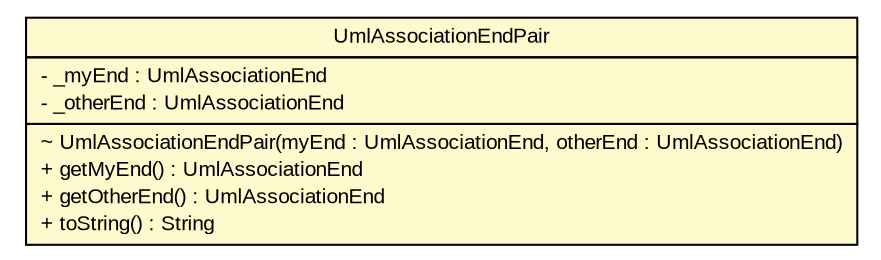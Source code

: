 #!/usr/local/bin/dot
#
# Class diagram 
# Generated by UMLGraph version R5_6_6-6-g3bdff0 (http://www.umlgraph.org/)
#

digraph G {
	edge [fontname="arial",fontsize=10,labelfontname="arial",labelfontsize=10];
	node [fontname="arial",fontsize=10,shape=plaintext];
	nodesep=0.25;
	ranksep=0.5;
	// org.tanjakostic.jcleancim.model.UmlAssociationEndPair
	c183110 [label=<<table title="org.tanjakostic.jcleancim.model.UmlAssociationEndPair" border="0" cellborder="1" cellspacing="0" cellpadding="2" port="p" bgcolor="lemonChiffon" href="./UmlAssociationEndPair.html">
		<tr><td><table border="0" cellspacing="0" cellpadding="1">
<tr><td align="center" balign="center"> UmlAssociationEndPair </td></tr>
		</table></td></tr>
		<tr><td><table border="0" cellspacing="0" cellpadding="1">
<tr><td align="left" balign="left"> - _myEnd : UmlAssociationEnd </td></tr>
<tr><td align="left" balign="left"> - _otherEnd : UmlAssociationEnd </td></tr>
		</table></td></tr>
		<tr><td><table border="0" cellspacing="0" cellpadding="1">
<tr><td align="left" balign="left"> ~ UmlAssociationEndPair(myEnd : UmlAssociationEnd, otherEnd : UmlAssociationEnd) </td></tr>
<tr><td align="left" balign="left"> + getMyEnd() : UmlAssociationEnd </td></tr>
<tr><td align="left" balign="left"> + getOtherEnd() : UmlAssociationEnd </td></tr>
<tr><td align="left" balign="left"> + toString() : String </td></tr>
		</table></td></tr>
		</table>>, URL="./UmlAssociationEndPair.html", fontname="arial", fontcolor="black", fontsize=10.0];
}

